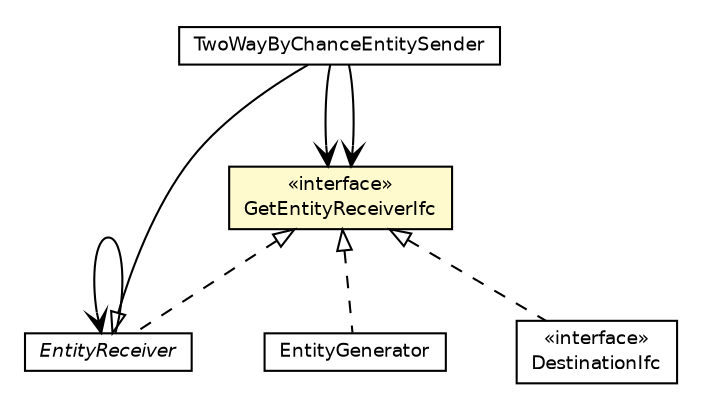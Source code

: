 #!/usr/local/bin/dot
#
# Class diagram 
# Generated by UMLGraph version 5.4 (http://www.umlgraph.org/)
#

digraph G {
	edge [fontname="Helvetica",fontsize=10,labelfontname="Helvetica",labelfontsize=10];
	node [fontname="Helvetica",fontsize=10,shape=plaintext];
	nodesep=0.25;
	ranksep=0.5;
	// jsl.modeling.elements.resource.TwoWayByChanceEntitySender
	c92190 [label=<<table title="jsl.modeling.elements.resource.TwoWayByChanceEntitySender" border="0" cellborder="1" cellspacing="0" cellpadding="2" port="p" href="./TwoWayByChanceEntitySender.html">
		<tr><td><table border="0" cellspacing="0" cellpadding="1">
<tr><td align="center" balign="center"> TwoWayByChanceEntitySender </td></tr>
		</table></td></tr>
		</table>>, URL="./TwoWayByChanceEntitySender.html", fontname="Helvetica", fontcolor="black", fontsize=9.0];
	// jsl.modeling.elements.resource.GetEntityReceiverIfc
	c92233 [label=<<table title="jsl.modeling.elements.resource.GetEntityReceiverIfc" border="0" cellborder="1" cellspacing="0" cellpadding="2" port="p" bgcolor="lemonChiffon" href="./GetEntityReceiverIfc.html">
		<tr><td><table border="0" cellspacing="0" cellpadding="1">
<tr><td align="center" balign="center"> &#171;interface&#187; </td></tr>
<tr><td align="center" balign="center"> GetEntityReceiverIfc </td></tr>
		</table></td></tr>
		</table>>, URL="./GetEntityReceiverIfc.html", fontname="Helvetica", fontcolor="black", fontsize=9.0];
	// jsl.modeling.elements.resource.EntityReceiver
	c92244 [label=<<table title="jsl.modeling.elements.resource.EntityReceiver" border="0" cellborder="1" cellspacing="0" cellpadding="2" port="p" href="./EntityReceiver.html">
		<tr><td><table border="0" cellspacing="0" cellpadding="1">
<tr><td align="center" balign="center"><font face="Helvetica-Oblique"> EntityReceiver </font></td></tr>
		</table></td></tr>
		</table>>, URL="./EntityReceiver.html", fontname="Helvetica", fontcolor="black", fontsize=9.0];
	// jsl.modeling.elements.resource.EntityGenerator
	c92247 [label=<<table title="jsl.modeling.elements.resource.EntityGenerator" border="0" cellborder="1" cellspacing="0" cellpadding="2" port="p" href="./EntityGenerator.html">
		<tr><td><table border="0" cellspacing="0" cellpadding="1">
<tr><td align="center" balign="center"> EntityGenerator </td></tr>
		</table></td></tr>
		</table>>, URL="./EntityGenerator.html", fontname="Helvetica", fontcolor="black", fontsize=9.0];
	// jsl.modeling.elements.resource.DestinationIfc
	c92252 [label=<<table title="jsl.modeling.elements.resource.DestinationIfc" border="0" cellborder="1" cellspacing="0" cellpadding="2" port="p" href="./DestinationIfc.html">
		<tr><td><table border="0" cellspacing="0" cellpadding="1">
<tr><td align="center" balign="center"> &#171;interface&#187; </td></tr>
<tr><td align="center" balign="center"> DestinationIfc </td></tr>
		</table></td></tr>
		</table>>, URL="./DestinationIfc.html", fontname="Helvetica", fontcolor="black", fontsize=9.0];
	//jsl.modeling.elements.resource.TwoWayByChanceEntitySender extends jsl.modeling.elements.resource.EntityReceiver
	c92244:p -> c92190:p [dir=back,arrowtail=empty];
	//jsl.modeling.elements.resource.EntityReceiver implements jsl.modeling.elements.resource.GetEntityReceiverIfc
	c92233:p -> c92244:p [dir=back,arrowtail=empty,style=dashed];
	//jsl.modeling.elements.resource.EntityGenerator implements jsl.modeling.elements.resource.GetEntityReceiverIfc
	c92233:p -> c92247:p [dir=back,arrowtail=empty,style=dashed];
	//jsl.modeling.elements.resource.DestinationIfc implements jsl.modeling.elements.resource.GetEntityReceiverIfc
	c92233:p -> c92252:p [dir=back,arrowtail=empty,style=dashed];
	// jsl.modeling.elements.resource.TwoWayByChanceEntitySender NAVASSOC jsl.modeling.elements.resource.GetEntityReceiverIfc
	c92190:p -> c92233:p [taillabel="", label="", headlabel="", fontname="Helvetica", fontcolor="black", fontsize=10.0, color="black", arrowhead=open];
	// jsl.modeling.elements.resource.TwoWayByChanceEntitySender NAVASSOC jsl.modeling.elements.resource.GetEntityReceiverIfc
	c92190:p -> c92233:p [taillabel="", label="", headlabel="", fontname="Helvetica", fontcolor="black", fontsize=10.0, color="black", arrowhead=open];
	// jsl.modeling.elements.resource.EntityReceiver NAVASSOC jsl.modeling.elements.resource.EntityReceiver
	c92244:p -> c92244:p [taillabel="", label="", headlabel="", fontname="Helvetica", fontcolor="black", fontsize=10.0, color="black", arrowhead=open];
}

